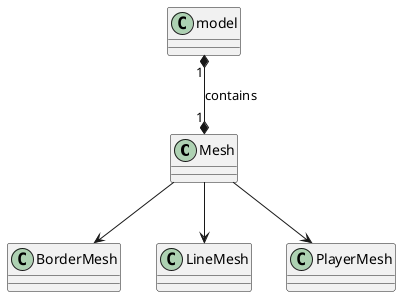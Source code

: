 @startuml UML
Mesh --> BorderMesh
Mesh --> LineMesh
Mesh --> PlayerMesh
model "1" *--* "1" Mesh : contains



class Mesh {

}
class BorderMesh {

}
class LineMesh {

}
class PlayerMesh {

}
class model {

}
@enduml